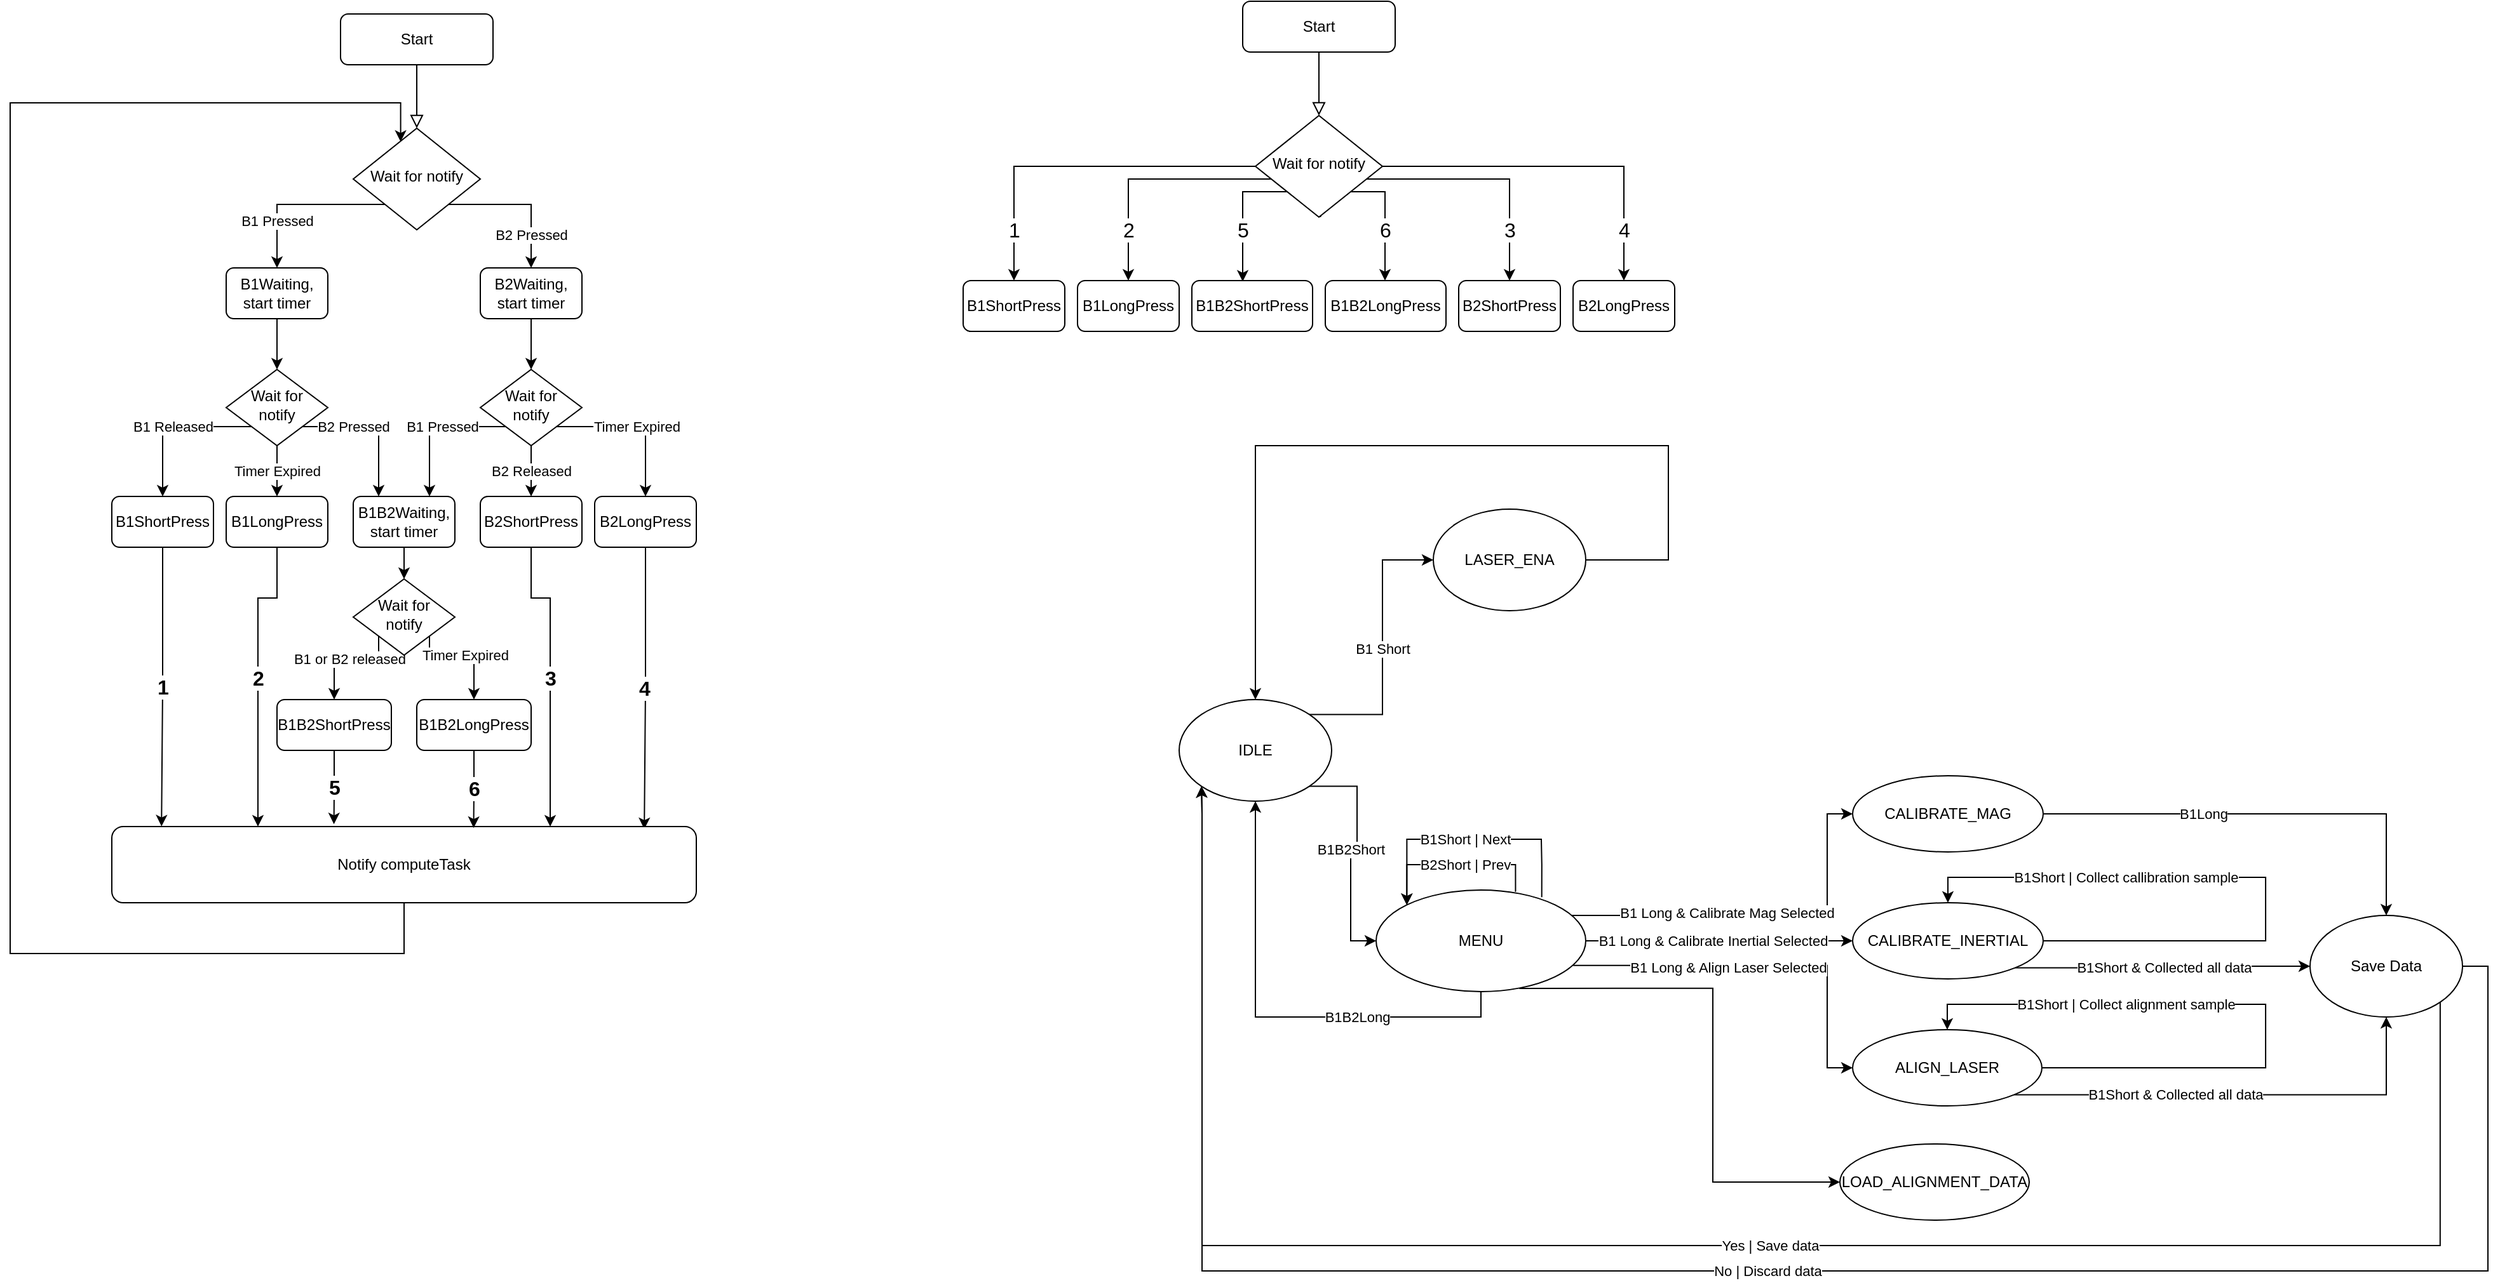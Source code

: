 <mxfile version="21.6.1" type="device">
  <diagram id="C5RBs43oDa-KdzZeNtuy" name="Page-1">
    <mxGraphModel dx="1527" dy="478" grid="1" gridSize="10" guides="1" tooltips="1" connect="1" arrows="1" fold="1" page="1" pageScale="1" pageWidth="827" pageHeight="1169" math="0" shadow="0">
      <root>
        <mxCell id="WIyWlLk6GJQsqaUBKTNV-0" />
        <mxCell id="WIyWlLk6GJQsqaUBKTNV-1" parent="WIyWlLk6GJQsqaUBKTNV-0" />
        <mxCell id="WIyWlLk6GJQsqaUBKTNV-2" value="" style="rounded=0;html=1;jettySize=auto;orthogonalLoop=1;fontSize=11;endArrow=block;endFill=0;endSize=8;strokeWidth=1;shadow=0;labelBackgroundColor=none;edgeStyle=orthogonalEdgeStyle;" parent="WIyWlLk6GJQsqaUBKTNV-1" source="WIyWlLk6GJQsqaUBKTNV-3" target="WIyWlLk6GJQsqaUBKTNV-6" edge="1">
          <mxGeometry relative="1" as="geometry" />
        </mxCell>
        <mxCell id="WIyWlLk6GJQsqaUBKTNV-3" value="Start" style="rounded=1;whiteSpace=wrap;html=1;fontSize=12;glass=0;strokeWidth=1;shadow=0;" parent="WIyWlLk6GJQsqaUBKTNV-1" vertex="1">
          <mxGeometry x="-50" y="140" width="120" height="40" as="geometry" />
        </mxCell>
        <mxCell id="WIyWlLk6GJQsqaUBKTNV-6" value="Wait for notify" style="rhombus;whiteSpace=wrap;html=1;shadow=0;fontFamily=Helvetica;fontSize=12;align=center;strokeWidth=1;spacing=6;spacingTop=-4;" parent="WIyWlLk6GJQsqaUBKTNV-1" vertex="1">
          <mxGeometry x="-40" y="230" width="100" height="80" as="geometry" />
        </mxCell>
        <mxCell id="oFjfZr4AObZdsTJNsAlt-0" value="" style="rounded=0;html=1;jettySize=auto;orthogonalLoop=1;fontSize=11;endArrow=block;endFill=0;endSize=8;strokeWidth=1;shadow=0;labelBackgroundColor=none;edgeStyle=orthogonalEdgeStyle;" edge="1" parent="WIyWlLk6GJQsqaUBKTNV-1" source="oFjfZr4AObZdsTJNsAlt-1" target="oFjfZr4AObZdsTJNsAlt-4">
          <mxGeometry relative="1" as="geometry" />
        </mxCell>
        <mxCell id="oFjfZr4AObZdsTJNsAlt-1" value="Start" style="rounded=1;whiteSpace=wrap;html=1;fontSize=12;glass=0;strokeWidth=1;shadow=0;" vertex="1" parent="WIyWlLk6GJQsqaUBKTNV-1">
          <mxGeometry x="660" y="130" width="120" height="40" as="geometry" />
        </mxCell>
        <mxCell id="oFjfZr4AObZdsTJNsAlt-83" value="1" style="edgeStyle=orthogonalEdgeStyle;rounded=0;orthogonalLoop=1;jettySize=auto;html=1;exitX=0;exitY=0.5;exitDx=0;exitDy=0;entryX=0.5;entryY=0;entryDx=0;entryDy=0;fontSize=16;" edge="1" parent="WIyWlLk6GJQsqaUBKTNV-1" source="oFjfZr4AObZdsTJNsAlt-4" target="oFjfZr4AObZdsTJNsAlt-69">
          <mxGeometry x="0.714" relative="1" as="geometry">
            <mxPoint as="offset" />
          </mxGeometry>
        </mxCell>
        <mxCell id="oFjfZr4AObZdsTJNsAlt-84" value="2" style="edgeStyle=orthogonalEdgeStyle;rounded=0;orthogonalLoop=1;jettySize=auto;html=1;exitX=0;exitY=1;exitDx=0;exitDy=0;entryX=0.5;entryY=0;entryDx=0;entryDy=0;fontSize=16;" edge="1" parent="WIyWlLk6GJQsqaUBKTNV-1" source="oFjfZr4AObZdsTJNsAlt-4" target="oFjfZr4AObZdsTJNsAlt-71">
          <mxGeometry x="0.628" relative="1" as="geometry">
            <Array as="points">
              <mxPoint x="695" y="270" />
              <mxPoint x="570" y="270" />
            </Array>
            <mxPoint as="offset" />
          </mxGeometry>
        </mxCell>
        <mxCell id="oFjfZr4AObZdsTJNsAlt-85" value="3" style="edgeStyle=orthogonalEdgeStyle;rounded=0;orthogonalLoop=1;jettySize=auto;html=1;exitX=1;exitY=1;exitDx=0;exitDy=0;entryX=0.5;entryY=0;entryDx=0;entryDy=0;fontSize=16;" edge="1" parent="WIyWlLk6GJQsqaUBKTNV-1" source="oFjfZr4AObZdsTJNsAlt-4" target="oFjfZr4AObZdsTJNsAlt-73">
          <mxGeometry x="0.628" relative="1" as="geometry">
            <Array as="points">
              <mxPoint x="745" y="270" />
              <mxPoint x="870" y="270" />
            </Array>
            <mxPoint as="offset" />
          </mxGeometry>
        </mxCell>
        <mxCell id="oFjfZr4AObZdsTJNsAlt-86" value="4" style="edgeStyle=orthogonalEdgeStyle;rounded=0;orthogonalLoop=1;jettySize=auto;html=1;exitX=1;exitY=0.5;exitDx=0;exitDy=0;entryX=0.5;entryY=0;entryDx=0;entryDy=0;fontSize=16;" edge="1" parent="WIyWlLk6GJQsqaUBKTNV-1" source="oFjfZr4AObZdsTJNsAlt-4" target="oFjfZr4AObZdsTJNsAlt-72">
          <mxGeometry x="0.714" relative="1" as="geometry">
            <mxPoint as="offset" />
          </mxGeometry>
        </mxCell>
        <mxCell id="oFjfZr4AObZdsTJNsAlt-87" value="6" style="edgeStyle=orthogonalEdgeStyle;rounded=0;orthogonalLoop=1;jettySize=auto;html=1;exitX=0.5;exitY=1;exitDx=0;exitDy=0;fontSize=16;" edge="1" parent="WIyWlLk6GJQsqaUBKTNV-1" source="oFjfZr4AObZdsTJNsAlt-4" target="oFjfZr4AObZdsTJNsAlt-81">
          <mxGeometry x="0.437" relative="1" as="geometry">
            <Array as="points">
              <mxPoint x="720" y="280" />
              <mxPoint x="772" y="280" />
            </Array>
            <mxPoint as="offset" />
          </mxGeometry>
        </mxCell>
        <mxCell id="oFjfZr4AObZdsTJNsAlt-88" value="5" style="edgeStyle=orthogonalEdgeStyle;rounded=0;orthogonalLoop=1;jettySize=auto;html=1;exitX=0.5;exitY=1;exitDx=0;exitDy=0;entryX=0.408;entryY=0.019;entryDx=0;entryDy=0;entryPerimeter=0;fontSize=16;" edge="1" parent="WIyWlLk6GJQsqaUBKTNV-1">
          <mxGeometry x="0.464" relative="1" as="geometry">
            <mxPoint x="721.24" y="300" as="sourcePoint" />
            <mxPoint x="660.0" y="350.76" as="targetPoint" />
            <Array as="points">
              <mxPoint x="721" y="280" />
              <mxPoint x="660" y="280" />
            </Array>
            <mxPoint as="offset" />
          </mxGeometry>
        </mxCell>
        <mxCell id="oFjfZr4AObZdsTJNsAlt-4" value="Wait for notify" style="rhombus;whiteSpace=wrap;html=1;shadow=0;fontFamily=Helvetica;fontSize=12;align=center;strokeWidth=1;spacing=6;spacingTop=-4;" vertex="1" parent="WIyWlLk6GJQsqaUBKTNV-1">
          <mxGeometry x="670" y="220" width="100" height="80" as="geometry" />
        </mxCell>
        <mxCell id="oFjfZr4AObZdsTJNsAlt-30" value="B1 Pressed" style="edgeStyle=orthogonalEdgeStyle;rounded=0;orthogonalLoop=1;jettySize=auto;html=1;exitX=0;exitY=1;exitDx=0;exitDy=0;entryX=0.5;entryY=0;entryDx=0;entryDy=0;" edge="1" parent="WIyWlLk6GJQsqaUBKTNV-1" source="WIyWlLk6GJQsqaUBKTNV-6" target="oFjfZr4AObZdsTJNsAlt-26">
          <mxGeometry x="0.455" relative="1" as="geometry">
            <mxPoint x="-50" y="370" as="sourcePoint" />
            <Array as="points">
              <mxPoint x="-100" y="290" />
            </Array>
            <mxPoint as="offset" />
          </mxGeometry>
        </mxCell>
        <mxCell id="oFjfZr4AObZdsTJNsAlt-34" value="B2 Pressed" style="edgeStyle=orthogonalEdgeStyle;rounded=0;orthogonalLoop=1;jettySize=auto;html=1;exitX=1;exitY=1;exitDx=0;exitDy=0;entryX=0.5;entryY=0;entryDx=0;entryDy=0;" edge="1" parent="WIyWlLk6GJQsqaUBKTNV-1" source="WIyWlLk6GJQsqaUBKTNV-6" target="oFjfZr4AObZdsTJNsAlt-29">
          <mxGeometry x="0.538" relative="1" as="geometry">
            <mxPoint x="70" y="370" as="sourcePoint" />
            <Array as="points">
              <mxPoint x="100" y="290" />
            </Array>
            <mxPoint as="offset" />
          </mxGeometry>
        </mxCell>
        <mxCell id="oFjfZr4AObZdsTJNsAlt-39" value="" style="edgeStyle=orthogonalEdgeStyle;rounded=0;orthogonalLoop=1;jettySize=auto;html=1;" edge="1" parent="WIyWlLk6GJQsqaUBKTNV-1" source="oFjfZr4AObZdsTJNsAlt-26" target="oFjfZr4AObZdsTJNsAlt-36">
          <mxGeometry relative="1" as="geometry" />
        </mxCell>
        <mxCell id="oFjfZr4AObZdsTJNsAlt-26" value="B1Waiting, start timer" style="rounded=1;whiteSpace=wrap;html=1;" vertex="1" parent="WIyWlLk6GJQsqaUBKTNV-1">
          <mxGeometry x="-140" y="340" width="80" height="40" as="geometry" />
        </mxCell>
        <mxCell id="oFjfZr4AObZdsTJNsAlt-38" value="" style="edgeStyle=orthogonalEdgeStyle;rounded=0;orthogonalLoop=1;jettySize=auto;html=1;" edge="1" parent="WIyWlLk6GJQsqaUBKTNV-1" source="oFjfZr4AObZdsTJNsAlt-29" target="oFjfZr4AObZdsTJNsAlt-37">
          <mxGeometry relative="1" as="geometry" />
        </mxCell>
        <mxCell id="oFjfZr4AObZdsTJNsAlt-29" value="B2Waiting, start timer" style="rounded=1;whiteSpace=wrap;html=1;" vertex="1" parent="WIyWlLk6GJQsqaUBKTNV-1">
          <mxGeometry x="60" y="340" width="80" height="40" as="geometry" />
        </mxCell>
        <mxCell id="oFjfZr4AObZdsTJNsAlt-45" value="B1 Released" style="edgeStyle=orthogonalEdgeStyle;rounded=0;orthogonalLoop=1;jettySize=auto;html=1;exitX=0;exitY=1;exitDx=0;exitDy=0;entryX=0.5;entryY=0;entryDx=0;entryDy=0;" edge="1" parent="WIyWlLk6GJQsqaUBKTNV-1" source="oFjfZr4AObZdsTJNsAlt-36" target="oFjfZr4AObZdsTJNsAlt-42">
          <mxGeometry relative="1" as="geometry">
            <Array as="points">
              <mxPoint x="-190" y="465" />
            </Array>
          </mxGeometry>
        </mxCell>
        <mxCell id="oFjfZr4AObZdsTJNsAlt-46" value="B2 Pressed" style="edgeStyle=orthogonalEdgeStyle;rounded=0;orthogonalLoop=1;jettySize=auto;html=1;exitX=1;exitY=1;exitDx=0;exitDy=0;entryX=0.25;entryY=0;entryDx=0;entryDy=0;" edge="1" parent="WIyWlLk6GJQsqaUBKTNV-1" source="oFjfZr4AObZdsTJNsAlt-36" target="oFjfZr4AObZdsTJNsAlt-43">
          <mxGeometry x="-0.304" relative="1" as="geometry">
            <Array as="points">
              <mxPoint x="-20" y="465" />
            </Array>
            <mxPoint as="offset" />
          </mxGeometry>
        </mxCell>
        <mxCell id="oFjfZr4AObZdsTJNsAlt-54" value="Timer Expired" style="edgeStyle=orthogonalEdgeStyle;rounded=0;orthogonalLoop=1;jettySize=auto;html=1;" edge="1" parent="WIyWlLk6GJQsqaUBKTNV-1" source="oFjfZr4AObZdsTJNsAlt-36" target="oFjfZr4AObZdsTJNsAlt-47">
          <mxGeometry relative="1" as="geometry" />
        </mxCell>
        <mxCell id="oFjfZr4AObZdsTJNsAlt-36" value="Wait for notify" style="rhombus;whiteSpace=wrap;html=1;shadow=0;fontFamily=Helvetica;fontSize=12;align=center;strokeWidth=1;spacing=6;spacingTop=-4;" vertex="1" parent="WIyWlLk6GJQsqaUBKTNV-1">
          <mxGeometry x="-140" y="420" width="80" height="60" as="geometry" />
        </mxCell>
        <mxCell id="oFjfZr4AObZdsTJNsAlt-51" value="B1 Pressed" style="edgeStyle=orthogonalEdgeStyle;rounded=0;orthogonalLoop=1;jettySize=auto;html=1;exitX=0;exitY=1;exitDx=0;exitDy=0;entryX=0.75;entryY=0;entryDx=0;entryDy=0;" edge="1" parent="WIyWlLk6GJQsqaUBKTNV-1" source="oFjfZr4AObZdsTJNsAlt-37" target="oFjfZr4AObZdsTJNsAlt-43">
          <mxGeometry x="-0.13" relative="1" as="geometry">
            <mxPoint as="offset" />
          </mxGeometry>
        </mxCell>
        <mxCell id="oFjfZr4AObZdsTJNsAlt-52" value="B2 Released" style="edgeStyle=orthogonalEdgeStyle;rounded=0;orthogonalLoop=1;jettySize=auto;html=1;exitX=0.5;exitY=1;exitDx=0;exitDy=0;entryX=0.5;entryY=0;entryDx=0;entryDy=0;" edge="1" parent="WIyWlLk6GJQsqaUBKTNV-1" source="oFjfZr4AObZdsTJNsAlt-37" target="oFjfZr4AObZdsTJNsAlt-50">
          <mxGeometry relative="1" as="geometry" />
        </mxCell>
        <mxCell id="oFjfZr4AObZdsTJNsAlt-53" value="Timer Expired" style="edgeStyle=orthogonalEdgeStyle;rounded=0;orthogonalLoop=1;jettySize=auto;html=1;exitX=1;exitY=1;exitDx=0;exitDy=0;entryX=0.5;entryY=0;entryDx=0;entryDy=0;" edge="1" parent="WIyWlLk6GJQsqaUBKTNV-1" source="oFjfZr4AObZdsTJNsAlt-37" target="oFjfZr4AObZdsTJNsAlt-49">
          <mxGeometry relative="1" as="geometry" />
        </mxCell>
        <mxCell id="oFjfZr4AObZdsTJNsAlt-37" value="Wait for notify" style="rhombus;whiteSpace=wrap;html=1;shadow=0;fontFamily=Helvetica;fontSize=12;align=center;strokeWidth=1;spacing=6;spacingTop=-4;" vertex="1" parent="WIyWlLk6GJQsqaUBKTNV-1">
          <mxGeometry x="60" y="420" width="80" height="60" as="geometry" />
        </mxCell>
        <mxCell id="oFjfZr4AObZdsTJNsAlt-56" value="1" style="edgeStyle=orthogonalEdgeStyle;rounded=0;orthogonalLoop=1;jettySize=auto;html=1;exitX=0.5;exitY=1;exitDx=0;exitDy=0;entryX=0.085;entryY=-0.003;entryDx=0;entryDy=0;entryPerimeter=0;fontStyle=1;strokeWidth=1;fontSize=16;" edge="1" parent="WIyWlLk6GJQsqaUBKTNV-1" source="oFjfZr4AObZdsTJNsAlt-42" target="oFjfZr4AObZdsTJNsAlt-55">
          <mxGeometry relative="1" as="geometry" />
        </mxCell>
        <mxCell id="oFjfZr4AObZdsTJNsAlt-42" value="B1ShortPress" style="rounded=1;whiteSpace=wrap;html=1;" vertex="1" parent="WIyWlLk6GJQsqaUBKTNV-1">
          <mxGeometry x="-230" y="520" width="80" height="40" as="geometry" />
        </mxCell>
        <mxCell id="oFjfZr4AObZdsTJNsAlt-63" value="" style="edgeStyle=orthogonalEdgeStyle;rounded=0;orthogonalLoop=1;jettySize=auto;html=1;" edge="1" parent="WIyWlLk6GJQsqaUBKTNV-1" source="oFjfZr4AObZdsTJNsAlt-43" target="oFjfZr4AObZdsTJNsAlt-62">
          <mxGeometry relative="1" as="geometry" />
        </mxCell>
        <mxCell id="oFjfZr4AObZdsTJNsAlt-43" value="B1B2Waiting, start timer" style="rounded=1;whiteSpace=wrap;html=1;" vertex="1" parent="WIyWlLk6GJQsqaUBKTNV-1">
          <mxGeometry x="-40" y="520" width="80" height="40" as="geometry" />
        </mxCell>
        <mxCell id="oFjfZr4AObZdsTJNsAlt-57" value="2" style="edgeStyle=orthogonalEdgeStyle;rounded=0;orthogonalLoop=1;jettySize=auto;html=1;exitX=0.5;exitY=1;exitDx=0;exitDy=0;entryX=0.25;entryY=0;entryDx=0;entryDy=0;fontStyle=1;strokeWidth=1;fontSize=16;" edge="1" parent="WIyWlLk6GJQsqaUBKTNV-1" source="oFjfZr4AObZdsTJNsAlt-47" target="oFjfZr4AObZdsTJNsAlt-55">
          <mxGeometry relative="1" as="geometry">
            <Array as="points">
              <mxPoint x="-100" y="600" />
              <mxPoint x="-115" y="600" />
            </Array>
          </mxGeometry>
        </mxCell>
        <mxCell id="oFjfZr4AObZdsTJNsAlt-47" value="B1LongPress" style="rounded=1;whiteSpace=wrap;html=1;" vertex="1" parent="WIyWlLk6GJQsqaUBKTNV-1">
          <mxGeometry x="-140" y="520" width="80" height="40" as="geometry" />
        </mxCell>
        <mxCell id="oFjfZr4AObZdsTJNsAlt-60" value="4" style="edgeStyle=orthogonalEdgeStyle;rounded=0;orthogonalLoop=1;jettySize=auto;html=1;exitX=0.5;exitY=1;exitDx=0;exitDy=0;entryX=0.911;entryY=0.033;entryDx=0;entryDy=0;entryPerimeter=0;fontStyle=1;strokeWidth=1;fontSize=16;" edge="1" parent="WIyWlLk6GJQsqaUBKTNV-1" source="oFjfZr4AObZdsTJNsAlt-49" target="oFjfZr4AObZdsTJNsAlt-55">
          <mxGeometry relative="1" as="geometry">
            <mxPoint x="192" y="730" as="targetPoint" />
          </mxGeometry>
        </mxCell>
        <mxCell id="oFjfZr4AObZdsTJNsAlt-49" value="B2LongPress" style="rounded=1;whiteSpace=wrap;html=1;" vertex="1" parent="WIyWlLk6GJQsqaUBKTNV-1">
          <mxGeometry x="150" y="520" width="80" height="40" as="geometry" />
        </mxCell>
        <mxCell id="oFjfZr4AObZdsTJNsAlt-59" value="3" style="edgeStyle=orthogonalEdgeStyle;rounded=0;orthogonalLoop=1;jettySize=auto;html=1;exitX=0.5;exitY=1;exitDx=0;exitDy=0;entryX=0.75;entryY=0;entryDx=0;entryDy=0;fontStyle=1;strokeWidth=1;fontSize=16;" edge="1" parent="WIyWlLk6GJQsqaUBKTNV-1" source="oFjfZr4AObZdsTJNsAlt-50" target="oFjfZr4AObZdsTJNsAlt-55">
          <mxGeometry relative="1" as="geometry">
            <Array as="points">
              <mxPoint x="100" y="600" />
              <mxPoint x="115" y="600" />
            </Array>
          </mxGeometry>
        </mxCell>
        <mxCell id="oFjfZr4AObZdsTJNsAlt-50" value="B2ShortPress" style="rounded=1;whiteSpace=wrap;html=1;" vertex="1" parent="WIyWlLk6GJQsqaUBKTNV-1">
          <mxGeometry x="60" y="520" width="80" height="40" as="geometry" />
        </mxCell>
        <mxCell id="oFjfZr4AObZdsTJNsAlt-66" style="edgeStyle=orthogonalEdgeStyle;rounded=0;orthogonalLoop=1;jettySize=auto;html=1;exitX=0.5;exitY=1;exitDx=0;exitDy=0;entryX=0.373;entryY=0.133;entryDx=0;entryDy=0;entryPerimeter=0;" edge="1" parent="WIyWlLk6GJQsqaUBKTNV-1" source="oFjfZr4AObZdsTJNsAlt-55" target="WIyWlLk6GJQsqaUBKTNV-6">
          <mxGeometry relative="1" as="geometry">
            <Array as="points">
              <mxPoint y="880" />
              <mxPoint x="-310" y="880" />
              <mxPoint x="-310" y="210" />
              <mxPoint x="-3" y="210" />
            </Array>
          </mxGeometry>
        </mxCell>
        <mxCell id="oFjfZr4AObZdsTJNsAlt-55" value="Notify computeTask" style="rounded=1;whiteSpace=wrap;html=1;" vertex="1" parent="WIyWlLk6GJQsqaUBKTNV-1">
          <mxGeometry x="-230" y="780" width="460" height="60" as="geometry" />
        </mxCell>
        <mxCell id="oFjfZr4AObZdsTJNsAlt-64" value="B1 or B2 released" style="edgeStyle=orthogonalEdgeStyle;rounded=0;orthogonalLoop=1;jettySize=auto;html=1;exitX=0;exitY=1;exitDx=0;exitDy=0;entryX=0.5;entryY=0;entryDx=0;entryDy=0;" edge="1" parent="WIyWlLk6GJQsqaUBKTNV-1" source="oFjfZr4AObZdsTJNsAlt-62" target="oFjfZr4AObZdsTJNsAlt-74">
          <mxGeometry x="-0.097" y="3" relative="1" as="geometry">
            <Array as="points">
              <mxPoint x="-20" y="645" />
              <mxPoint x="-55" y="645" />
            </Array>
            <mxPoint as="offset" />
          </mxGeometry>
        </mxCell>
        <mxCell id="oFjfZr4AObZdsTJNsAlt-65" value="Timer Expired" style="edgeStyle=orthogonalEdgeStyle;rounded=0;orthogonalLoop=1;jettySize=auto;html=1;exitX=1;exitY=1;exitDx=0;exitDy=0;entryX=0.5;entryY=0;entryDx=0;entryDy=0;" edge="1" parent="WIyWlLk6GJQsqaUBKTNV-1" source="oFjfZr4AObZdsTJNsAlt-62" target="oFjfZr4AObZdsTJNsAlt-75">
          <mxGeometry relative="1" as="geometry">
            <mxPoint x="60" y="730" as="targetPoint" />
            <Array as="points">
              <mxPoint x="20" y="645" />
              <mxPoint x="55" y="645" />
            </Array>
          </mxGeometry>
        </mxCell>
        <mxCell id="oFjfZr4AObZdsTJNsAlt-62" value="Wait for notify" style="rhombus;whiteSpace=wrap;html=1;shadow=0;fontFamily=Helvetica;fontSize=12;align=center;strokeWidth=1;spacing=6;spacingTop=-4;" vertex="1" parent="WIyWlLk6GJQsqaUBKTNV-1">
          <mxGeometry x="-40" y="585" width="80" height="60" as="geometry" />
        </mxCell>
        <mxCell id="oFjfZr4AObZdsTJNsAlt-69" value="B1ShortPress" style="rounded=1;whiteSpace=wrap;html=1;" vertex="1" parent="WIyWlLk6GJQsqaUBKTNV-1">
          <mxGeometry x="440" y="350" width="80" height="40" as="geometry" />
        </mxCell>
        <mxCell id="oFjfZr4AObZdsTJNsAlt-71" value="B1LongPress" style="rounded=1;whiteSpace=wrap;html=1;" vertex="1" parent="WIyWlLk6GJQsqaUBKTNV-1">
          <mxGeometry x="530" y="350" width="80" height="40" as="geometry" />
        </mxCell>
        <mxCell id="oFjfZr4AObZdsTJNsAlt-72" value="B2LongPress" style="rounded=1;whiteSpace=wrap;html=1;" vertex="1" parent="WIyWlLk6GJQsqaUBKTNV-1">
          <mxGeometry x="920" y="350" width="80" height="40" as="geometry" />
        </mxCell>
        <mxCell id="oFjfZr4AObZdsTJNsAlt-73" value="B2ShortPress" style="rounded=1;whiteSpace=wrap;html=1;" vertex="1" parent="WIyWlLk6GJQsqaUBKTNV-1">
          <mxGeometry x="830" y="350" width="80" height="40" as="geometry" />
        </mxCell>
        <mxCell id="oFjfZr4AObZdsTJNsAlt-80" value="5" style="edgeStyle=orthogonalEdgeStyle;rounded=0;orthogonalLoop=1;jettySize=auto;html=1;exitX=0.5;exitY=1;exitDx=0;exitDy=0;entryX=0.38;entryY=-0.031;entryDx=0;entryDy=0;entryPerimeter=0;fontStyle=1;strokeWidth=1;fontSize=16;" edge="1" parent="WIyWlLk6GJQsqaUBKTNV-1" source="oFjfZr4AObZdsTJNsAlt-74" target="oFjfZr4AObZdsTJNsAlt-55">
          <mxGeometry relative="1" as="geometry" />
        </mxCell>
        <mxCell id="oFjfZr4AObZdsTJNsAlt-74" value="B1B2ShortPress" style="rounded=1;whiteSpace=wrap;html=1;" vertex="1" parent="WIyWlLk6GJQsqaUBKTNV-1">
          <mxGeometry x="-100" y="680" width="90" height="40" as="geometry" />
        </mxCell>
        <mxCell id="oFjfZr4AObZdsTJNsAlt-78" value="6" style="edgeStyle=orthogonalEdgeStyle;rounded=0;orthogonalLoop=1;jettySize=auto;html=1;exitX=0.5;exitY=1;exitDx=0;exitDy=0;entryX=0.619;entryY=0.018;entryDx=0;entryDy=0;entryPerimeter=0;fontStyle=1;strokeWidth=1;fontSize=16;" edge="1" parent="WIyWlLk6GJQsqaUBKTNV-1" source="oFjfZr4AObZdsTJNsAlt-75" target="oFjfZr4AObZdsTJNsAlt-55">
          <mxGeometry relative="1" as="geometry" />
        </mxCell>
        <mxCell id="oFjfZr4AObZdsTJNsAlt-75" value="B1B2LongPress" style="rounded=1;whiteSpace=wrap;html=1;" vertex="1" parent="WIyWlLk6GJQsqaUBKTNV-1">
          <mxGeometry x="10" y="680" width="90" height="40" as="geometry" />
        </mxCell>
        <mxCell id="oFjfZr4AObZdsTJNsAlt-81" value="B1B2LongPress" style="rounded=1;whiteSpace=wrap;html=1;" vertex="1" parent="WIyWlLk6GJQsqaUBKTNV-1">
          <mxGeometry x="725" y="350" width="95" height="40" as="geometry" />
        </mxCell>
        <mxCell id="oFjfZr4AObZdsTJNsAlt-82" value="B1B2ShortPress" style="rounded=1;whiteSpace=wrap;html=1;" vertex="1" parent="WIyWlLk6GJQsqaUBKTNV-1">
          <mxGeometry x="620" y="350" width="95" height="40" as="geometry" />
        </mxCell>
        <mxCell id="oFjfZr4AObZdsTJNsAlt-102" value="B1 Long &amp;amp; Align Laser Selected" style="edgeStyle=orthogonalEdgeStyle;rounded=0;orthogonalLoop=1;jettySize=auto;html=1;exitX=0.94;exitY=0.742;exitDx=0;exitDy=0;entryX=0;entryY=0.5;entryDx=0;entryDy=0;exitPerimeter=0;" edge="1" parent="WIyWlLk6GJQsqaUBKTNV-1" source="oFjfZr4AObZdsTJNsAlt-91" target="oFjfZr4AObZdsTJNsAlt-95">
          <mxGeometry x="-0.188" y="-2" relative="1" as="geometry">
            <Array as="points">
              <mxPoint x="1120" y="889" />
              <mxPoint x="1120" y="970" />
            </Array>
            <mxPoint as="offset" />
          </mxGeometry>
        </mxCell>
        <mxCell id="oFjfZr4AObZdsTJNsAlt-107" value="B1 Long &amp;amp; Calibrate Inertial Selected" style="edgeStyle=orthogonalEdgeStyle;rounded=0;orthogonalLoop=1;jettySize=auto;html=1;exitX=1;exitY=0.5;exitDx=0;exitDy=0;entryX=0;entryY=0.5;entryDx=0;entryDy=0;" edge="1" parent="WIyWlLk6GJQsqaUBKTNV-1" source="oFjfZr4AObZdsTJNsAlt-91" target="oFjfZr4AObZdsTJNsAlt-94">
          <mxGeometry x="-0.048" relative="1" as="geometry">
            <mxPoint as="offset" />
          </mxGeometry>
        </mxCell>
        <mxCell id="oFjfZr4AObZdsTJNsAlt-108" value="B1 Long &amp;amp; Calibrate Mag Selected" style="edgeStyle=orthogonalEdgeStyle;rounded=0;orthogonalLoop=1;jettySize=auto;html=1;exitX=0.937;exitY=0.268;exitDx=0;exitDy=0;entryX=0;entryY=0.5;entryDx=0;entryDy=0;exitPerimeter=0;" edge="1" parent="WIyWlLk6GJQsqaUBKTNV-1" source="oFjfZr4AObZdsTJNsAlt-91" target="oFjfZr4AObZdsTJNsAlt-96">
          <mxGeometry x="-0.188" y="2" relative="1" as="geometry">
            <Array as="points">
              <mxPoint x="920" y="850" />
              <mxPoint x="1120" y="850" />
              <mxPoint x="1120" y="770" />
            </Array>
            <mxPoint as="offset" />
          </mxGeometry>
        </mxCell>
        <mxCell id="oFjfZr4AObZdsTJNsAlt-117" value="B1B2Long" style="edgeStyle=orthogonalEdgeStyle;rounded=0;orthogonalLoop=1;jettySize=auto;html=1;exitX=0.5;exitY=1;exitDx=0;exitDy=0;entryX=0.5;entryY=1;entryDx=0;entryDy=0;" edge="1" parent="WIyWlLk6GJQsqaUBKTNV-1" source="oFjfZr4AObZdsTJNsAlt-91" target="oFjfZr4AObZdsTJNsAlt-92">
          <mxGeometry x="-0.359" relative="1" as="geometry">
            <mxPoint as="offset" />
          </mxGeometry>
        </mxCell>
        <mxCell id="oFjfZr4AObZdsTJNsAlt-150" style="edgeStyle=orthogonalEdgeStyle;rounded=0;orthogonalLoop=1;jettySize=auto;html=1;exitX=0.683;exitY=0.968;exitDx=0;exitDy=0;entryX=0;entryY=0.5;entryDx=0;entryDy=0;exitPerimeter=0;" edge="1" parent="WIyWlLk6GJQsqaUBKTNV-1" source="oFjfZr4AObZdsTJNsAlt-91" target="oFjfZr4AObZdsTJNsAlt-149">
          <mxGeometry relative="1" as="geometry" />
        </mxCell>
        <mxCell id="oFjfZr4AObZdsTJNsAlt-91" value="MENU" style="ellipse;whiteSpace=wrap;html=1;" vertex="1" parent="WIyWlLk6GJQsqaUBKTNV-1">
          <mxGeometry x="765" y="830" width="165" height="80" as="geometry" />
        </mxCell>
        <mxCell id="oFjfZr4AObZdsTJNsAlt-103" value="B1 Short" style="edgeStyle=orthogonalEdgeStyle;rounded=0;orthogonalLoop=1;jettySize=auto;html=1;exitX=1;exitY=0;exitDx=0;exitDy=0;entryX=0;entryY=0.5;entryDx=0;entryDy=0;" edge="1" parent="WIyWlLk6GJQsqaUBKTNV-1" source="oFjfZr4AObZdsTJNsAlt-92" target="oFjfZr4AObZdsTJNsAlt-93">
          <mxGeometry relative="1" as="geometry" />
        </mxCell>
        <mxCell id="oFjfZr4AObZdsTJNsAlt-104" value="B1B2Short" style="edgeStyle=orthogonalEdgeStyle;rounded=0;orthogonalLoop=1;jettySize=auto;html=1;exitX=1;exitY=1;exitDx=0;exitDy=0;entryX=0;entryY=0.5;entryDx=0;entryDy=0;" edge="1" parent="WIyWlLk6GJQsqaUBKTNV-1" source="oFjfZr4AObZdsTJNsAlt-92" target="oFjfZr4AObZdsTJNsAlt-91">
          <mxGeometry relative="1" as="geometry" />
        </mxCell>
        <mxCell id="oFjfZr4AObZdsTJNsAlt-92" value="IDLE" style="ellipse;whiteSpace=wrap;html=1;" vertex="1" parent="WIyWlLk6GJQsqaUBKTNV-1">
          <mxGeometry x="610" y="680" width="120" height="80" as="geometry" />
        </mxCell>
        <mxCell id="oFjfZr4AObZdsTJNsAlt-123" style="edgeStyle=orthogonalEdgeStyle;rounded=0;orthogonalLoop=1;jettySize=auto;html=1;exitX=1;exitY=0.5;exitDx=0;exitDy=0;entryX=0.5;entryY=0;entryDx=0;entryDy=0;" edge="1" parent="WIyWlLk6GJQsqaUBKTNV-1" source="oFjfZr4AObZdsTJNsAlt-93" target="oFjfZr4AObZdsTJNsAlt-92">
          <mxGeometry relative="1" as="geometry">
            <Array as="points">
              <mxPoint x="995" y="570" />
              <mxPoint x="995" y="480" />
              <mxPoint x="670" y="480" />
            </Array>
          </mxGeometry>
        </mxCell>
        <mxCell id="oFjfZr4AObZdsTJNsAlt-93" value="LASER_ENA" style="ellipse;whiteSpace=wrap;html=1;" vertex="1" parent="WIyWlLk6GJQsqaUBKTNV-1">
          <mxGeometry x="810" y="530" width="120" height="80" as="geometry" />
        </mxCell>
        <mxCell id="oFjfZr4AObZdsTJNsAlt-141" value="B1Short &amp;amp; Collected all data" style="edgeStyle=orthogonalEdgeStyle;rounded=0;orthogonalLoop=1;jettySize=auto;html=1;exitX=1;exitY=1;exitDx=0;exitDy=0;entryX=0;entryY=0.5;entryDx=0;entryDy=0;" edge="1" parent="WIyWlLk6GJQsqaUBKTNV-1" source="oFjfZr4AObZdsTJNsAlt-94" target="oFjfZr4AObZdsTJNsAlt-137">
          <mxGeometry relative="1" as="geometry" />
        </mxCell>
        <mxCell id="oFjfZr4AObZdsTJNsAlt-94" value="CALIBRATE_INERTIAL" style="ellipse;whiteSpace=wrap;html=1;" vertex="1" parent="WIyWlLk6GJQsqaUBKTNV-1">
          <mxGeometry x="1140" y="840" width="150" height="60" as="geometry" />
        </mxCell>
        <mxCell id="oFjfZr4AObZdsTJNsAlt-140" value="B1Short &amp;amp; Collected all data" style="edgeStyle=orthogonalEdgeStyle;rounded=0;orthogonalLoop=1;jettySize=auto;html=1;exitX=1;exitY=1;exitDx=0;exitDy=0;" edge="1" parent="WIyWlLk6GJQsqaUBKTNV-1" source="oFjfZr4AObZdsTJNsAlt-95" target="oFjfZr4AObZdsTJNsAlt-137">
          <mxGeometry x="-0.285" relative="1" as="geometry">
            <mxPoint as="offset" />
          </mxGeometry>
        </mxCell>
        <mxCell id="oFjfZr4AObZdsTJNsAlt-95" value="ALIGN_LASER" style="ellipse;whiteSpace=wrap;html=1;" vertex="1" parent="WIyWlLk6GJQsqaUBKTNV-1">
          <mxGeometry x="1140" y="940" width="149" height="60" as="geometry" />
        </mxCell>
        <mxCell id="oFjfZr4AObZdsTJNsAlt-138" value="B1Long" style="edgeStyle=orthogonalEdgeStyle;rounded=0;orthogonalLoop=1;jettySize=auto;html=1;exitX=1;exitY=0.5;exitDx=0;exitDy=0;entryX=0.5;entryY=0;entryDx=0;entryDy=0;" edge="1" parent="WIyWlLk6GJQsqaUBKTNV-1" source="oFjfZr4AObZdsTJNsAlt-96" target="oFjfZr4AObZdsTJNsAlt-137">
          <mxGeometry x="-0.284" relative="1" as="geometry">
            <mxPoint as="offset" />
          </mxGeometry>
        </mxCell>
        <mxCell id="oFjfZr4AObZdsTJNsAlt-96" value="CALIBRATE_MAG" style="ellipse;whiteSpace=wrap;html=1;" vertex="1" parent="WIyWlLk6GJQsqaUBKTNV-1">
          <mxGeometry x="1140" y="740" width="150" height="60" as="geometry" />
        </mxCell>
        <mxCell id="oFjfZr4AObZdsTJNsAlt-129" value="B1Short | Collect callibration sample" style="edgeStyle=orthogonalEdgeStyle;rounded=0;orthogonalLoop=1;jettySize=auto;html=1;exitX=1;exitY=0.5;exitDx=0;exitDy=0;entryX=0.5;entryY=0;entryDx=0;entryDy=0;" edge="1" parent="WIyWlLk6GJQsqaUBKTNV-1" source="oFjfZr4AObZdsTJNsAlt-94" target="oFjfZr4AObZdsTJNsAlt-94">
          <mxGeometry x="0.353" relative="1" as="geometry">
            <Array as="points">
              <mxPoint x="1465.06" y="870" />
              <mxPoint x="1465.06" y="820" />
              <mxPoint x="1215.06" y="820" />
            </Array>
            <mxPoint as="offset" />
          </mxGeometry>
        </mxCell>
        <mxCell id="oFjfZr4AObZdsTJNsAlt-130" value="B1Short | Collect alignment sample" style="edgeStyle=orthogonalEdgeStyle;rounded=0;orthogonalLoop=1;jettySize=auto;html=1;exitX=1;exitY=0.5;exitDx=0;exitDy=0;entryX=0.5;entryY=0;entryDx=0;entryDy=0;" edge="1" parent="WIyWlLk6GJQsqaUBKTNV-1">
          <mxGeometry x="0.353" relative="1" as="geometry">
            <mxPoint x="1289.0" y="970" as="sourcePoint" />
            <mxPoint x="1214.5" y="940" as="targetPoint" />
            <Array as="points">
              <mxPoint x="1465.06" y="970" />
              <mxPoint x="1465.06" y="920" />
              <mxPoint x="1214.06" y="920" />
            </Array>
            <mxPoint as="offset" />
          </mxGeometry>
        </mxCell>
        <mxCell id="oFjfZr4AObZdsTJNsAlt-143" value="Yes | Save data" style="edgeStyle=orthogonalEdgeStyle;rounded=0;orthogonalLoop=1;jettySize=auto;html=1;exitX=1;exitY=1;exitDx=0;exitDy=0;entryX=0;entryY=1;entryDx=0;entryDy=0;" edge="1" parent="WIyWlLk6GJQsqaUBKTNV-1" source="oFjfZr4AObZdsTJNsAlt-137" target="oFjfZr4AObZdsTJNsAlt-92">
          <mxGeometry x="-0.059" relative="1" as="geometry">
            <Array as="points">
              <mxPoint x="1602" y="1110" />
              <mxPoint x="628" y="1110" />
              <mxPoint x="628" y="770" />
              <mxPoint x="628" y="770" />
            </Array>
            <mxPoint as="offset" />
          </mxGeometry>
        </mxCell>
        <mxCell id="oFjfZr4AObZdsTJNsAlt-144" value="No | Discard data" style="edgeStyle=orthogonalEdgeStyle;rounded=0;orthogonalLoop=1;jettySize=auto;html=1;exitX=1;exitY=0.5;exitDx=0;exitDy=0;entryX=0;entryY=1;entryDx=0;entryDy=0;" edge="1" parent="WIyWlLk6GJQsqaUBKTNV-1" source="oFjfZr4AObZdsTJNsAlt-137" target="oFjfZr4AObZdsTJNsAlt-92">
          <mxGeometry relative="1" as="geometry">
            <Array as="points">
              <mxPoint x="1640" y="890" />
              <mxPoint x="1640" y="1130" />
              <mxPoint x="628" y="1130" />
              <mxPoint x="628" y="770" />
              <mxPoint x="628" y="770" />
            </Array>
          </mxGeometry>
        </mxCell>
        <mxCell id="oFjfZr4AObZdsTJNsAlt-137" value="Save Data" style="ellipse;whiteSpace=wrap;html=1;" vertex="1" parent="WIyWlLk6GJQsqaUBKTNV-1">
          <mxGeometry x="1500" y="850" width="120" height="80" as="geometry" />
        </mxCell>
        <mxCell id="oFjfZr4AObZdsTJNsAlt-146" value="B1Short | Next" style="edgeStyle=orthogonalEdgeStyle;rounded=0;orthogonalLoop=1;jettySize=auto;html=1;exitX=0.79;exitY=0.071;exitDx=0;exitDy=0;entryX=0;entryY=0;entryDx=0;entryDy=0;exitPerimeter=0;" edge="1" parent="WIyWlLk6GJQsqaUBKTNV-1" source="oFjfZr4AObZdsTJNsAlt-91" target="oFjfZr4AObZdsTJNsAlt-91">
          <mxGeometry x="0.041" relative="1" as="geometry">
            <Array as="points">
              <mxPoint x="895" y="810" />
              <mxPoint x="895" y="790" />
              <mxPoint x="789" y="790" />
            </Array>
            <mxPoint as="offset" />
          </mxGeometry>
        </mxCell>
        <mxCell id="oFjfZr4AObZdsTJNsAlt-147" style="edgeStyle=orthogonalEdgeStyle;rounded=0;orthogonalLoop=1;jettySize=auto;html=1;exitX=0.665;exitY=0.017;exitDx=0;exitDy=0;entryX=0;entryY=0;entryDx=0;entryDy=0;exitPerimeter=0;" edge="1" parent="WIyWlLk6GJQsqaUBKTNV-1" source="oFjfZr4AObZdsTJNsAlt-91" target="oFjfZr4AObZdsTJNsAlt-91">
          <mxGeometry relative="1" as="geometry">
            <Array as="points">
              <mxPoint x="875" y="810" />
              <mxPoint x="789" y="810" />
            </Array>
          </mxGeometry>
        </mxCell>
        <mxCell id="oFjfZr4AObZdsTJNsAlt-148" value="B2Short | Prev" style="edgeLabel;html=1;align=center;verticalAlign=middle;resizable=0;points=[];" vertex="1" connectable="0" parent="oFjfZr4AObZdsTJNsAlt-147">
          <mxGeometry x="-0.079" y="-2" relative="1" as="geometry">
            <mxPoint x="3" y="2" as="offset" />
          </mxGeometry>
        </mxCell>
        <mxCell id="oFjfZr4AObZdsTJNsAlt-149" value="LOAD_ALIGNMENT_DATA" style="ellipse;whiteSpace=wrap;html=1;" vertex="1" parent="WIyWlLk6GJQsqaUBKTNV-1">
          <mxGeometry x="1130" y="1030" width="149" height="60" as="geometry" />
        </mxCell>
      </root>
    </mxGraphModel>
  </diagram>
</mxfile>
